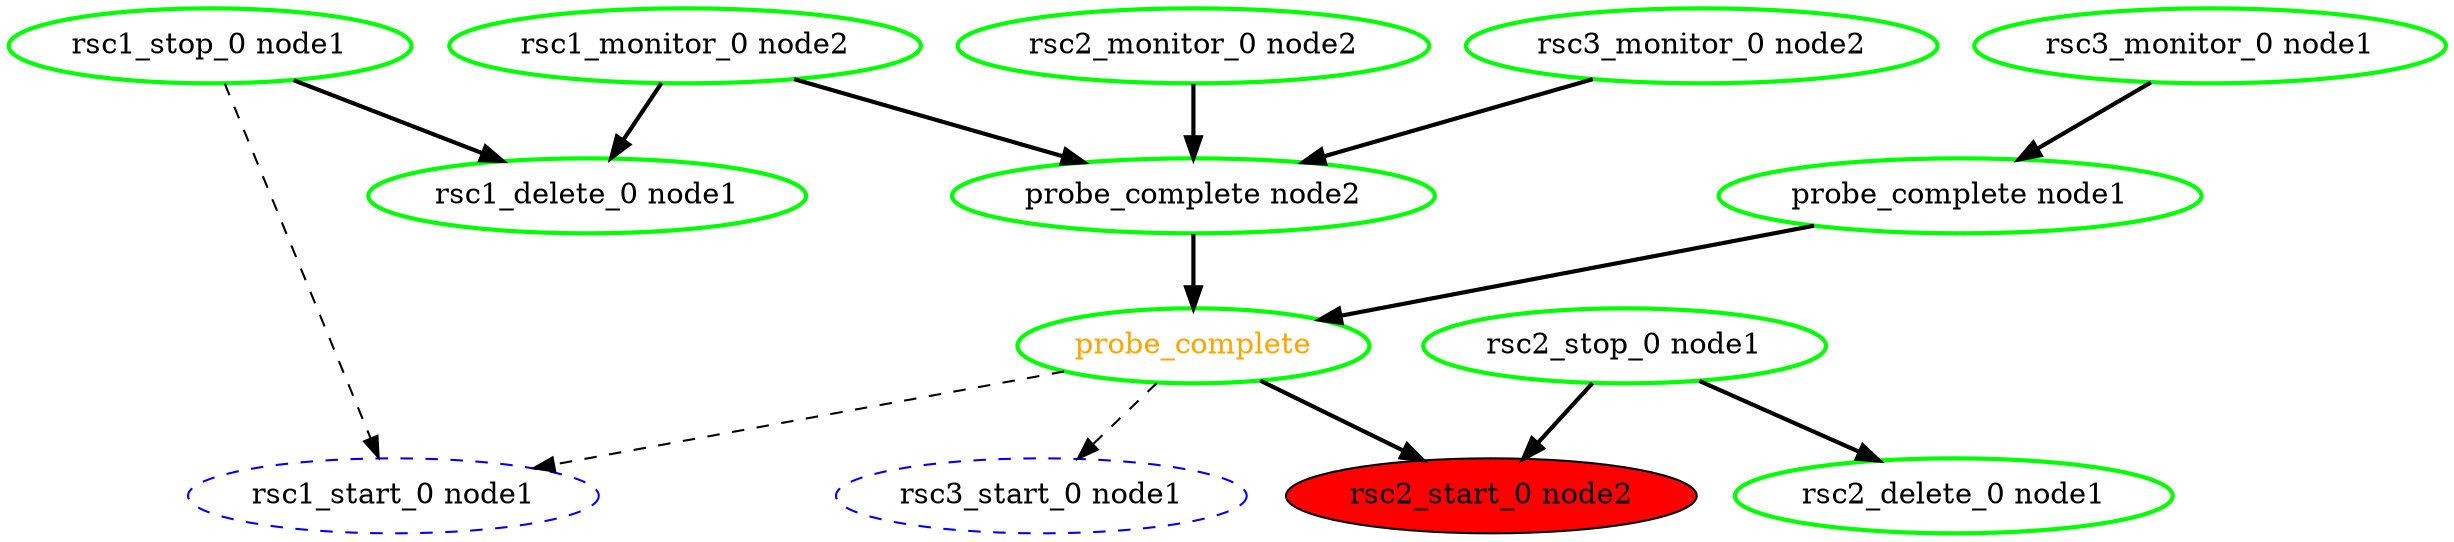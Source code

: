 digraph "g" {
	size = "30,30"
"probe_complete" [ style=bold color="green" fontcolor="orange" ]
"probe_complete node1" [ style=bold color="green" fontcolor="black" ]
"rsc3_monitor_0 node1" [ style=bold color="green" fontcolor="black" ]
"probe_complete node2" [ style=bold color="green" fontcolor="black" ]
"rsc1_monitor_0 node2" [ style=bold color="green" fontcolor="black" ]
"rsc2_monitor_0 node2" [ style=bold color="green" fontcolor="black" ]
"rsc3_monitor_0 node2" [ style=bold color="green" fontcolor="black" ]
"rsc1_stop_0 node1" [ style=bold color="green" fontcolor="black" ]
"rsc1_start_0 node1" [ style="dashed" color="blue" fontcolor="black" ]
"rsc1_delete_0 node1" [ style=bold color="green" fontcolor="black" ]
"rsc2_stop_0 node1" [ style=bold color="green" fontcolor="black" ]
"rsc2_start_0 node2" [ font_color=purple style=filled fillcolor=red ]
"rsc2_delete_0 node1" [ style=bold color="green" fontcolor="black" ]
"rsc3_start_0 node1" [ style="dashed" color="blue" fontcolor="black" ]
"probe_complete node1" -> "probe_complete" [ style = bold]
"probe_complete node2" -> "probe_complete" [ style = bold]
"rsc3_monitor_0 node1" -> "probe_complete node1" [ style = bold]
"rsc1_monitor_0 node2" -> "probe_complete node2" [ style = bold]
"rsc2_monitor_0 node2" -> "probe_complete node2" [ style = bold]
"rsc3_monitor_0 node2" -> "probe_complete node2" [ style = bold]
"probe_complete" -> "rsc1_start_0 node1" [ style = dashed]
"rsc1_stop_0 node1" -> "rsc1_start_0 node1" [ style = dashed]
"rsc1_monitor_0 node2" -> "rsc1_delete_0 node1" [ style = bold]
"rsc1_stop_0 node1" -> "rsc1_delete_0 node1" [ style = bold]
"probe_complete" -> "rsc2_start_0 node2" [ style = bold]
"rsc2_stop_0 node1" -> "rsc2_start_0 node2" [ style = bold]
"rsc2_stop_0 node1" -> "rsc2_delete_0 node1" [ style = bold]
"probe_complete" -> "rsc3_start_0 node1" [ style = dashed]
}
